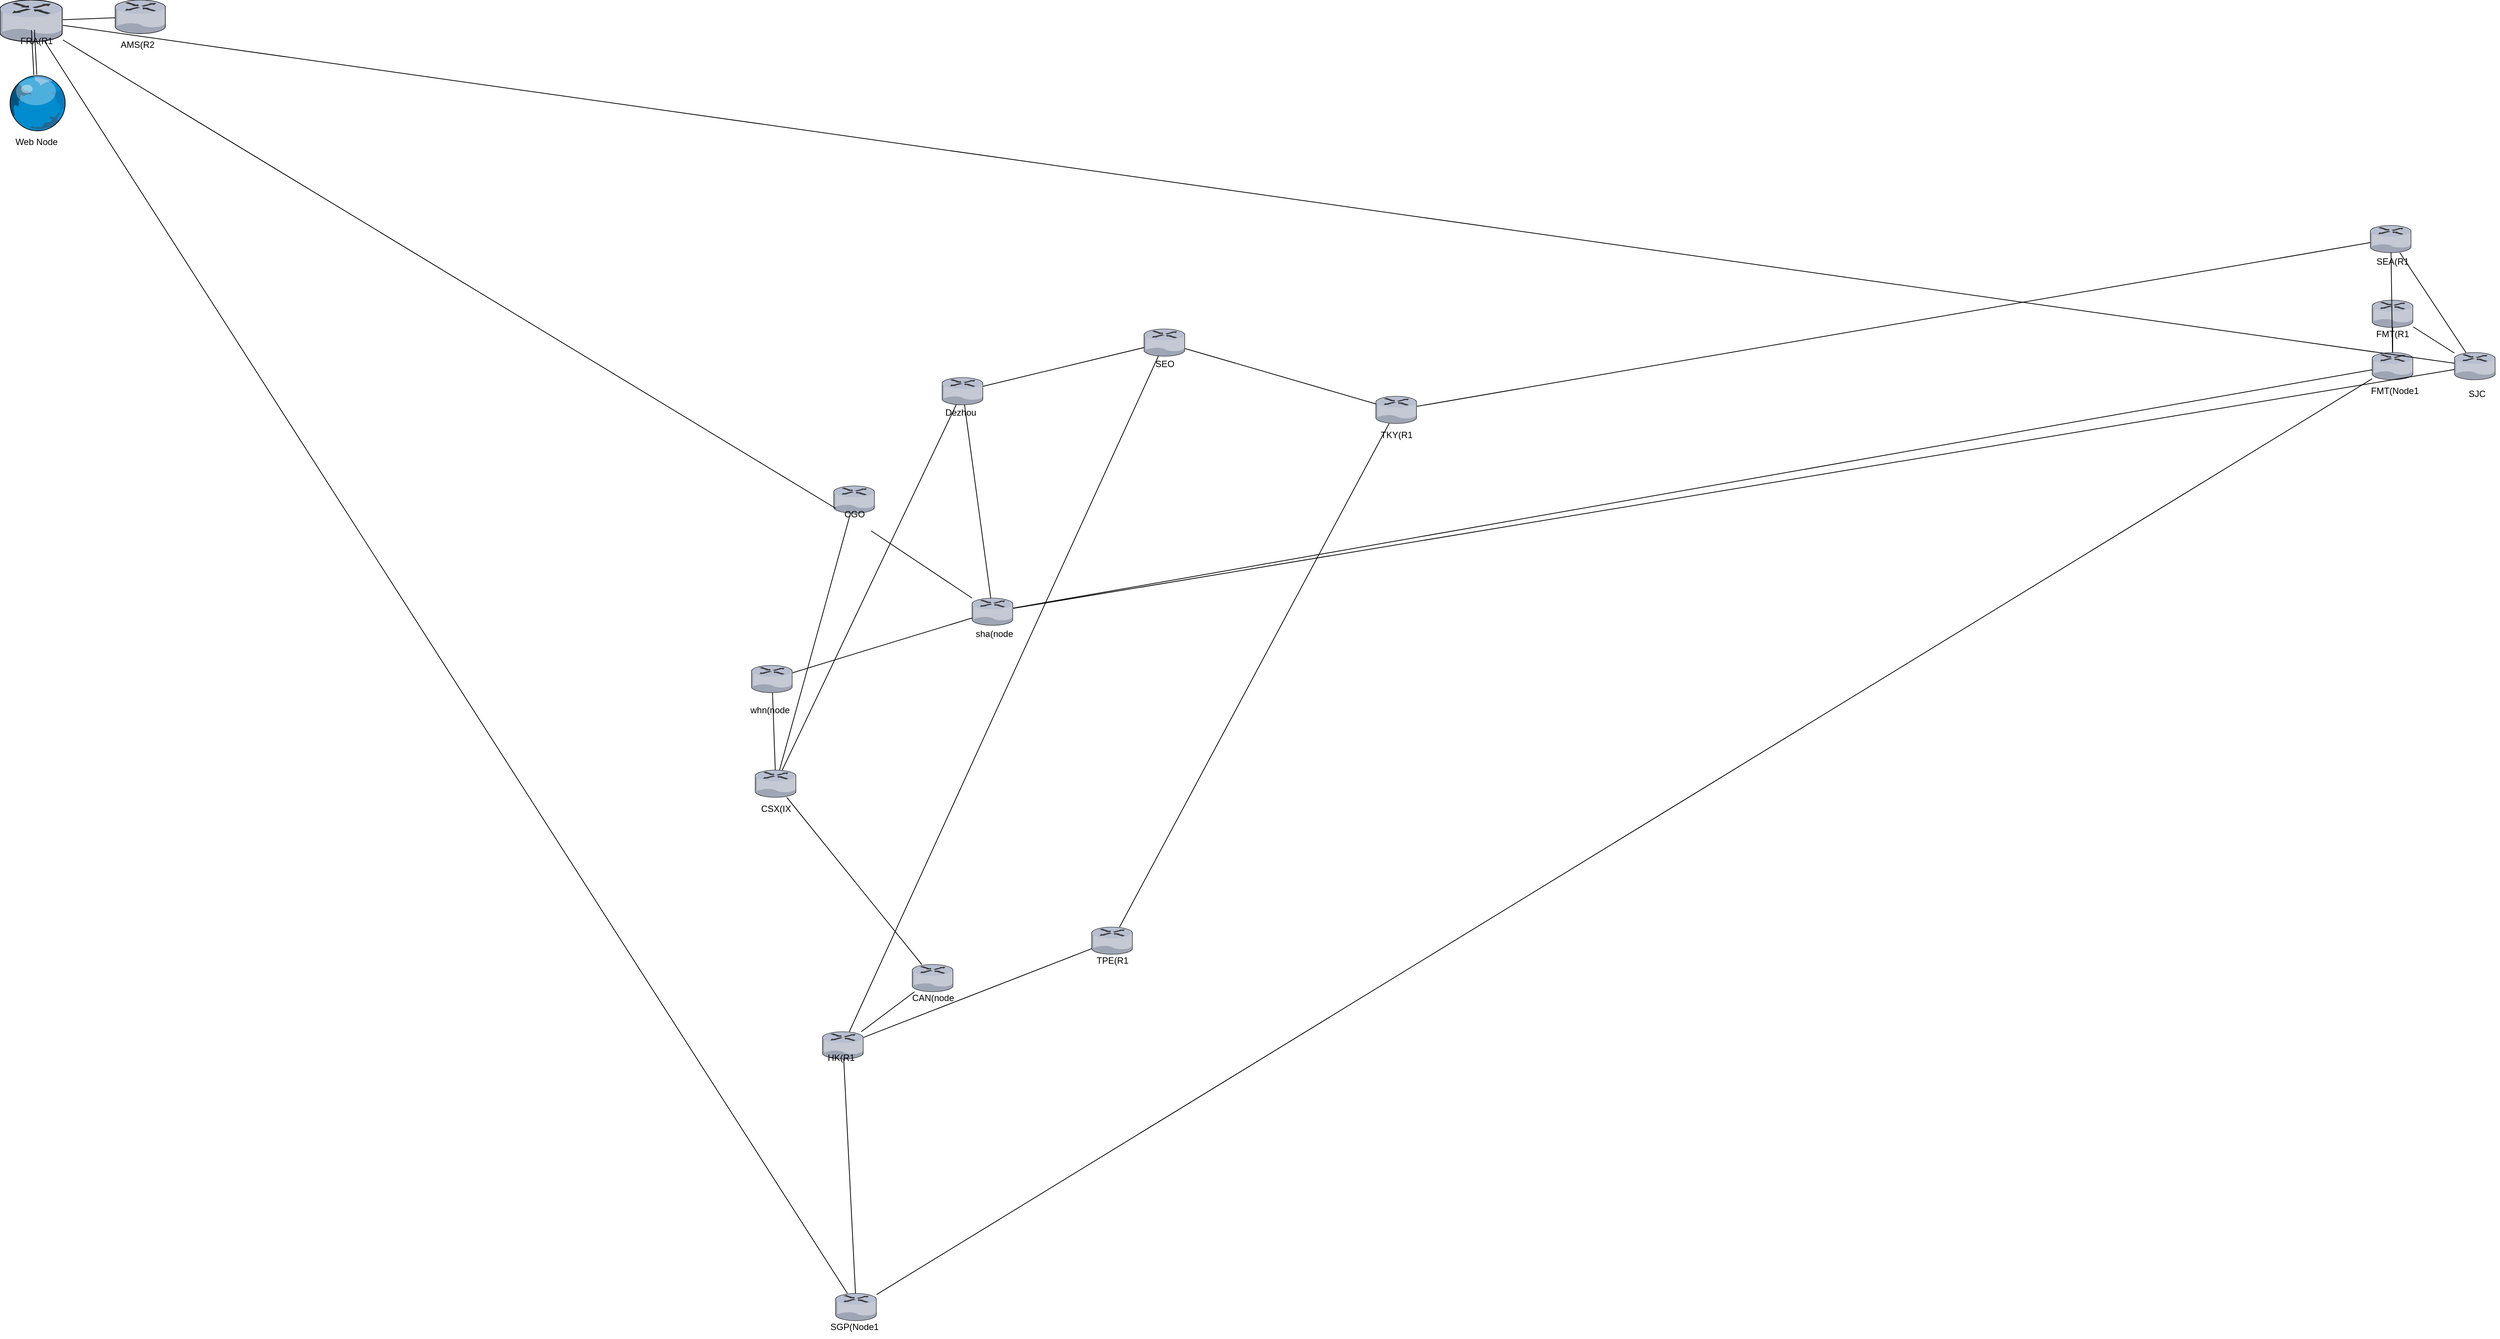 <mxfile version="20.8.10" type="github">
  <diagram name="Page-1" id="822b0af5-4adb-64df-f703-e8dfc1f81529">
    <mxGraphModel dx="4511" dy="3041" grid="1" gridSize="10" guides="1" tooltips="1" connect="1" arrows="1" fold="1" page="1" pageScale="1" pageWidth="1100" pageHeight="850" background="none" math="0" shadow="0">
      <root>
        <mxCell id="0" />
        <mxCell id="1" parent="0" />
        <mxCell id="Qd_EPmQraksvdraPAf4v-13" value="" style="verticalLabelPosition=bottom;sketch=0;aspect=fixed;html=1;verticalAlign=top;strokeColor=none;align=center;outlineConnect=0;shape=mxgraph.citrix.router;" vertex="1" parent="1">
          <mxGeometry x="2742.5" y="-148.5" width="55" height="36.5" as="geometry" />
        </mxCell>
        <mxCell id="Qd_EPmQraksvdraPAf4v-14" value="FMT(R1" style="text;strokeColor=none;align=center;fillColor=none;html=1;verticalAlign=middle;whiteSpace=wrap;rounded=0;" vertex="1" parent="1">
          <mxGeometry x="2740" y="-118.5" width="60" height="30" as="geometry" />
        </mxCell>
        <mxCell id="Qd_EPmQraksvdraPAf4v-15" value="" style="verticalLabelPosition=bottom;sketch=0;aspect=fixed;html=1;verticalAlign=top;strokeColor=none;align=center;outlineConnect=0;shape=mxgraph.citrix.router;" vertex="1" parent="1">
          <mxGeometry x="2742.5" y="-78.5" width="55" height="36.5" as="geometry" />
        </mxCell>
        <mxCell id="Qd_EPmQraksvdraPAf4v-16" value="&lt;div&gt;FMT(Node1&lt;/div&gt;" style="text;strokeColor=none;align=center;fillColor=none;html=1;verticalAlign=middle;whiteSpace=wrap;rounded=0;" vertex="1" parent="1">
          <mxGeometry x="2742.5" y="-42" width="60" height="30" as="geometry" />
        </mxCell>
        <mxCell id="Qd_EPmQraksvdraPAf4v-17" value="" style="verticalLabelPosition=bottom;sketch=0;aspect=fixed;html=1;verticalAlign=top;strokeColor=none;align=center;outlineConnect=0;shape=mxgraph.citrix.router;" vertex="1" parent="1">
          <mxGeometry x="2740" y="-248.5" width="55" height="36.5" as="geometry" />
        </mxCell>
        <mxCell id="Qd_EPmQraksvdraPAf4v-18" value="&lt;div&gt;SEA(R1&lt;/div&gt;" style="text;strokeColor=none;align=center;fillColor=none;html=1;verticalAlign=middle;whiteSpace=wrap;rounded=0;" vertex="1" parent="1">
          <mxGeometry x="2740" y="-218.5" width="60" height="36.5" as="geometry" />
        </mxCell>
        <mxCell id="Qd_EPmQraksvdraPAf4v-19" value="" style="verticalLabelPosition=bottom;sketch=0;aspect=fixed;html=1;verticalAlign=top;strokeColor=none;align=center;outlineConnect=0;shape=mxgraph.citrix.router;" vertex="1" parent="1">
          <mxGeometry x="2852.5" y="-78.5" width="55" height="36.5" as="geometry" />
        </mxCell>
        <mxCell id="Qd_EPmQraksvdraPAf4v-20" value="SJC" style="text;strokeColor=none;align=center;fillColor=none;html=1;verticalAlign=middle;whiteSpace=wrap;rounded=0;" vertex="1" parent="1">
          <mxGeometry x="2852.5" y="-38.5" width="60" height="30" as="geometry" />
        </mxCell>
        <mxCell id="Qd_EPmQraksvdraPAf4v-47" value="" style="verticalLabelPosition=bottom;sketch=0;aspect=fixed;html=1;verticalAlign=top;strokeColor=none;align=center;outlineConnect=0;shape=mxgraph.citrix.router;" vertex="1" parent="1">
          <mxGeometry x="687.5" y="1180" width="55" height="36.5" as="geometry" />
        </mxCell>
        <mxCell id="Qd_EPmQraksvdraPAf4v-48" value="SGP(Node1" style="text;strokeColor=none;align=center;fillColor=none;html=1;verticalAlign=middle;whiteSpace=wrap;rounded=0;" vertex="1" parent="1">
          <mxGeometry x="682.5" y="1210" width="60" height="30" as="geometry" />
        </mxCell>
        <mxCell id="Qd_EPmQraksvdraPAf4v-49" value="" style="verticalLabelPosition=bottom;sketch=0;aspect=fixed;html=1;verticalAlign=top;strokeColor=none;align=center;outlineConnect=0;shape=mxgraph.citrix.router;" vertex="1" parent="1">
          <mxGeometry x="670" y="830" width="55" height="36.5" as="geometry" />
        </mxCell>
        <mxCell id="Qd_EPmQraksvdraPAf4v-50" value="HK(R1" style="text;strokeColor=none;align=center;fillColor=none;html=1;verticalAlign=middle;whiteSpace=wrap;rounded=0;" vertex="1" parent="1">
          <mxGeometry x="665" y="850" width="60" height="30" as="geometry" />
        </mxCell>
        <mxCell id="Qd_EPmQraksvdraPAf4v-51" value="" style="verticalLabelPosition=bottom;sketch=0;aspect=fixed;html=1;verticalAlign=top;strokeColor=none;align=center;outlineConnect=0;shape=mxgraph.citrix.router;" vertex="1" parent="1">
          <mxGeometry x="1030" y="690" width="55" height="36.5" as="geometry" />
        </mxCell>
        <mxCell id="Qd_EPmQraksvdraPAf4v-52" value="TPE(R1" style="text;strokeColor=none;align=center;fillColor=none;html=1;verticalAlign=middle;whiteSpace=wrap;rounded=0;" vertex="1" parent="1">
          <mxGeometry x="1027.5" y="720" width="60" height="30" as="geometry" />
        </mxCell>
        <mxCell id="Qd_EPmQraksvdraPAf4v-53" value="" style="verticalLabelPosition=bottom;sketch=0;aspect=fixed;html=1;verticalAlign=top;strokeColor=none;align=center;outlineConnect=0;shape=mxgraph.citrix.router;" vertex="1" parent="1">
          <mxGeometry x="790" y="740" width="55" height="36.5" as="geometry" />
        </mxCell>
        <mxCell id="Qd_EPmQraksvdraPAf4v-54" value="CAN(node" style="text;strokeColor=none;align=center;fillColor=none;html=1;verticalAlign=middle;whiteSpace=wrap;rounded=0;" vertex="1" parent="1">
          <mxGeometry x="787.5" y="770" width="60" height="30" as="geometry" />
        </mxCell>
        <mxCell id="Qd_EPmQraksvdraPAf4v-55" value="" style="verticalLabelPosition=bottom;sketch=0;aspect=fixed;html=1;verticalAlign=top;strokeColor=none;align=center;outlineConnect=0;shape=mxgraph.citrix.router;" vertex="1" parent="1">
          <mxGeometry x="580" y="480" width="55" height="36.5" as="geometry" />
        </mxCell>
        <mxCell id="Qd_EPmQraksvdraPAf4v-56" value="CSX(IX" style="text;strokeColor=none;align=center;fillColor=none;html=1;verticalAlign=middle;whiteSpace=wrap;rounded=0;" vertex="1" parent="1">
          <mxGeometry x="577.5" y="516.5" width="60" height="30" as="geometry" />
        </mxCell>
        <mxCell id="Qd_EPmQraksvdraPAf4v-57" value="" style="verticalLabelPosition=bottom;sketch=0;aspect=fixed;html=1;verticalAlign=top;strokeColor=none;align=center;outlineConnect=0;shape=mxgraph.citrix.router;" vertex="1" parent="1">
          <mxGeometry x="575" y="340" width="55" height="36.5" as="geometry" />
        </mxCell>
        <mxCell id="Qd_EPmQraksvdraPAf4v-58" value="&lt;div&gt;whn(node&lt;/div&gt;" style="text;strokeColor=none;align=center;fillColor=none;html=1;verticalAlign=middle;whiteSpace=wrap;rounded=0;" vertex="1" parent="1">
          <mxGeometry x="570" y="375" width="60" height="50" as="geometry" />
        </mxCell>
        <mxCell id="Qd_EPmQraksvdraPAf4v-59" value="" style="verticalLabelPosition=bottom;sketch=0;aspect=fixed;html=1;verticalAlign=top;strokeColor=none;align=center;outlineConnect=0;shape=mxgraph.citrix.router;" vertex="1" parent="1">
          <mxGeometry x="870" y="250" width="55" height="36.5" as="geometry" />
        </mxCell>
        <mxCell id="Qd_EPmQraksvdraPAf4v-61" value="sha(node" style="text;strokeColor=none;align=center;fillColor=none;html=1;verticalAlign=middle;whiteSpace=wrap;rounded=0;" vertex="1" parent="1">
          <mxGeometry x="870" y="286.5" width="60" height="22.25" as="geometry" />
        </mxCell>
        <mxCell id="Qd_EPmQraksvdraPAf4v-69" value="" style="verticalLabelPosition=bottom;sketch=0;aspect=fixed;html=1;verticalAlign=top;strokeColor=none;align=center;outlineConnect=0;shape=mxgraph.citrix.router;" vertex="1" parent="1">
          <mxGeometry x="-430" y="-550" width="84.07" height="55.79" as="geometry" />
        </mxCell>
        <mxCell id="Qd_EPmQraksvdraPAf4v-70" value="FRA(R1" style="text;strokeColor=none;align=center;fillColor=none;html=1;verticalAlign=middle;whiteSpace=wrap;rounded=0;" vertex="1" parent="1">
          <mxGeometry x="-410.96" y="-500" width="60" height="10" as="geometry" />
        </mxCell>
        <mxCell id="Qd_EPmQraksvdraPAf4v-71" value="" style="verticalLabelPosition=bottom;sketch=0;aspect=fixed;html=1;verticalAlign=top;strokeColor=none;align=center;outlineConnect=0;shape=mxgraph.citrix.globe;" vertex="1" parent="1">
          <mxGeometry x="-420" y="-450" width="78.5" height="75" as="geometry" />
        </mxCell>
        <mxCell id="Qd_EPmQraksvdraPAf4v-72" value="Web Node" style="text;strokeColor=none;align=center;fillColor=none;html=1;verticalAlign=middle;whiteSpace=wrap;rounded=0;" vertex="1" parent="1">
          <mxGeometry x="-410.96" y="-375" width="60" height="30" as="geometry" />
        </mxCell>
        <mxCell id="Qd_EPmQraksvdraPAf4v-73" value="" style="shape=link;html=1;rounded=0;" edge="1" parent="1" target="Qd_EPmQraksvdraPAf4v-71">
          <mxGeometry width="100" relative="1" as="geometry">
            <mxPoint x="-386" y="-510" as="sourcePoint" />
            <mxPoint x="-286" y="-510" as="targetPoint" />
          </mxGeometry>
        </mxCell>
        <mxCell id="Qd_EPmQraksvdraPAf4v-74" value="" style="verticalLabelPosition=bottom;sketch=0;aspect=fixed;html=1;verticalAlign=top;strokeColor=none;align=center;outlineConnect=0;shape=mxgraph.citrix.router;" vertex="1" parent="1">
          <mxGeometry x="-276" y="-550" width="67.81" height="45" as="geometry" />
        </mxCell>
        <mxCell id="Qd_EPmQraksvdraPAf4v-75" value="AMS(R2" style="text;strokeColor=none;align=center;fillColor=none;html=1;verticalAlign=middle;whiteSpace=wrap;rounded=0;" vertex="1" parent="1">
          <mxGeometry x="-276" y="-505" width="60" height="30" as="geometry" />
        </mxCell>
        <mxCell id="Qd_EPmQraksvdraPAf4v-76" value="" style="endArrow=none;html=1;rounded=0;" edge="1" parent="1" source="Qd_EPmQraksvdraPAf4v-69" target="Qd_EPmQraksvdraPAf4v-74">
          <mxGeometry width="50" height="50" relative="1" as="geometry">
            <mxPoint x="44" y="-320" as="sourcePoint" />
            <mxPoint x="94" y="-370" as="targetPoint" />
            <Array as="points" />
          </mxGeometry>
        </mxCell>
        <mxCell id="Qd_EPmQraksvdraPAf4v-86" value="" style="verticalLabelPosition=bottom;sketch=0;aspect=fixed;html=1;verticalAlign=top;strokeColor=none;align=center;outlineConnect=0;shape=mxgraph.citrix.router;" vertex="1" parent="1">
          <mxGeometry x="1100" y="-110" width="55" height="36.5" as="geometry" />
        </mxCell>
        <mxCell id="Qd_EPmQraksvdraPAf4v-87" value="" style="verticalLabelPosition=bottom;sketch=0;aspect=fixed;html=1;verticalAlign=top;strokeColor=none;align=center;outlineConnect=0;shape=mxgraph.citrix.router;" vertex="1" parent="1">
          <mxGeometry x="1410" y="-20" width="55" height="36.5" as="geometry" />
        </mxCell>
        <mxCell id="Qd_EPmQraksvdraPAf4v-88" value="" style="verticalLabelPosition=bottom;sketch=0;aspect=fixed;html=1;verticalAlign=top;strokeColor=none;align=center;outlineConnect=0;shape=mxgraph.citrix.router;" vertex="1" parent="1">
          <mxGeometry x="685" y="100" width="55" height="36.5" as="geometry" />
        </mxCell>
        <mxCell id="Qd_EPmQraksvdraPAf4v-89" value="" style="verticalLabelPosition=bottom;sketch=0;aspect=fixed;html=1;verticalAlign=top;strokeColor=none;align=center;outlineConnect=0;shape=mxgraph.citrix.router;" vertex="1" parent="1">
          <mxGeometry x="830" y="-45" width="55" height="36.5" as="geometry" />
        </mxCell>
        <mxCell id="Qd_EPmQraksvdraPAf4v-90" value="" style="endArrow=none;html=1;rounded=0;" edge="1" parent="1" source="Qd_EPmQraksvdraPAf4v-69" target="Qd_EPmQraksvdraPAf4v-19">
          <mxGeometry width="50" height="50" relative="1" as="geometry">
            <mxPoint x="80" y="-90" as="sourcePoint" />
            <mxPoint x="2530" y="-470" as="targetPoint" />
          </mxGeometry>
        </mxCell>
        <mxCell id="Qd_EPmQraksvdraPAf4v-91" value="" style="endArrow=none;html=1;rounded=0;" edge="1" parent="1" source="Qd_EPmQraksvdraPAf4v-19" target="Qd_EPmQraksvdraPAf4v-17">
          <mxGeometry width="50" height="50" relative="1" as="geometry">
            <mxPoint x="2570" y="-210" as="sourcePoint" />
            <mxPoint x="2620" y="-260" as="targetPoint" />
          </mxGeometry>
        </mxCell>
        <mxCell id="Qd_EPmQraksvdraPAf4v-92" value="" style="endArrow=none;html=1;rounded=0;" edge="1" parent="1" source="Qd_EPmQraksvdraPAf4v-15" target="Qd_EPmQraksvdraPAf4v-13">
          <mxGeometry width="50" height="50" relative="1" as="geometry">
            <mxPoint x="2570" y="-210" as="sourcePoint" />
            <mxPoint x="2620" y="-260" as="targetPoint" />
          </mxGeometry>
        </mxCell>
        <mxCell id="Qd_EPmQraksvdraPAf4v-93" value="" style="endArrow=none;html=1;rounded=0;" edge="1" parent="1" source="Qd_EPmQraksvdraPAf4v-87" target="Qd_EPmQraksvdraPAf4v-17">
          <mxGeometry width="50" height="50" relative="1" as="geometry">
            <mxPoint x="2070" y="150" as="sourcePoint" />
            <mxPoint x="2120" y="100" as="targetPoint" />
          </mxGeometry>
        </mxCell>
        <mxCell id="Qd_EPmQraksvdraPAf4v-94" value="" style="endArrow=none;html=1;rounded=0;" edge="1" parent="1" source="Qd_EPmQraksvdraPAf4v-86" target="Qd_EPmQraksvdraPAf4v-87">
          <mxGeometry width="50" height="50" relative="1" as="geometry">
            <mxPoint x="1480" y="150" as="sourcePoint" />
            <mxPoint x="1530" y="100" as="targetPoint" />
          </mxGeometry>
        </mxCell>
        <mxCell id="Qd_EPmQraksvdraPAf4v-95" value="" style="endArrow=none;html=1;rounded=0;" edge="1" parent="1" source="Qd_EPmQraksvdraPAf4v-89" target="Qd_EPmQraksvdraPAf4v-86">
          <mxGeometry width="50" height="50" relative="1" as="geometry">
            <mxPoint x="1030" y="150" as="sourcePoint" />
            <mxPoint x="1080" y="100" as="targetPoint" />
          </mxGeometry>
        </mxCell>
        <mxCell id="Qd_EPmQraksvdraPAf4v-96" value="" style="endArrow=none;html=1;rounded=0;" edge="1" parent="1" source="Qd_EPmQraksvdraPAf4v-89" target="Qd_EPmQraksvdraPAf4v-59">
          <mxGeometry width="50" height="50" relative="1" as="geometry">
            <mxPoint x="1030" y="150" as="sourcePoint" />
            <mxPoint x="1080" y="100" as="targetPoint" />
          </mxGeometry>
        </mxCell>
        <mxCell id="Qd_EPmQraksvdraPAf4v-97" value="" style="endArrow=none;html=1;rounded=0;" edge="1" parent="1" source="Qd_EPmQraksvdraPAf4v-55" target="Qd_EPmQraksvdraPAf4v-89">
          <mxGeometry width="50" height="50" relative="1" as="geometry">
            <mxPoint x="1030" y="150" as="sourcePoint" />
            <mxPoint x="1080" y="100" as="targetPoint" />
          </mxGeometry>
        </mxCell>
        <mxCell id="Qd_EPmQraksvdraPAf4v-98" value="" style="endArrow=none;html=1;rounded=0;" edge="1" parent="1" source="Qd_EPmQraksvdraPAf4v-57" target="Qd_EPmQraksvdraPAf4v-55">
          <mxGeometry width="50" height="50" relative="1" as="geometry">
            <mxPoint x="1030" y="150" as="sourcePoint" />
            <mxPoint x="1080" y="100" as="targetPoint" />
          </mxGeometry>
        </mxCell>
        <mxCell id="Qd_EPmQraksvdraPAf4v-99" value="" style="endArrow=none;html=1;rounded=0;" edge="1" parent="1" source="Qd_EPmQraksvdraPAf4v-88" target="Qd_EPmQraksvdraPAf4v-55">
          <mxGeometry width="50" height="50" relative="1" as="geometry">
            <mxPoint x="1030" y="150" as="sourcePoint" />
            <mxPoint x="1080" y="100" as="targetPoint" />
          </mxGeometry>
        </mxCell>
        <mxCell id="Qd_EPmQraksvdraPAf4v-100" value="" style="endArrow=none;html=1;rounded=0;" edge="1" parent="1" source="Qd_EPmQraksvdraPAf4v-59" target="Qd_EPmQraksvdraPAf4v-15">
          <mxGeometry width="50" height="50" relative="1" as="geometry">
            <mxPoint x="1030" y="150" as="sourcePoint" />
            <mxPoint x="1680" y="180" as="targetPoint" />
          </mxGeometry>
        </mxCell>
        <mxCell id="Qd_EPmQraksvdraPAf4v-101" value="" style="endArrow=none;html=1;rounded=0;startArrow=none;" edge="1" parent="1" source="Qd_EPmQraksvdraPAf4v-109" target="Qd_EPmQraksvdraPAf4v-69">
          <mxGeometry width="50" height="50" relative="1" as="geometry">
            <mxPoint x="600" y="150" as="sourcePoint" />
            <mxPoint x="-100" y="-300" as="targetPoint" />
          </mxGeometry>
        </mxCell>
        <mxCell id="Qd_EPmQraksvdraPAf4v-102" value="" style="endArrow=none;html=1;rounded=0;" edge="1" parent="1" source="Qd_EPmQraksvdraPAf4v-51" target="Qd_EPmQraksvdraPAf4v-49">
          <mxGeometry width="50" height="50" relative="1" as="geometry">
            <mxPoint x="1060" y="670" as="sourcePoint" />
            <mxPoint x="1110" y="620" as="targetPoint" />
          </mxGeometry>
        </mxCell>
        <mxCell id="Qd_EPmQraksvdraPAf4v-103" value="" style="endArrow=none;html=1;rounded=0;" edge="1" parent="1" source="Qd_EPmQraksvdraPAf4v-53" target="Qd_EPmQraksvdraPAf4v-55">
          <mxGeometry width="50" height="50" relative="1" as="geometry">
            <mxPoint x="1060" y="670" as="sourcePoint" />
            <mxPoint x="1110" y="620" as="targetPoint" />
          </mxGeometry>
        </mxCell>
        <mxCell id="Qd_EPmQraksvdraPAf4v-104" value="" style="endArrow=none;html=1;rounded=0;" edge="1" parent="1" source="Qd_EPmQraksvdraPAf4v-49" target="Qd_EPmQraksvdraPAf4v-53">
          <mxGeometry width="50" height="50" relative="1" as="geometry">
            <mxPoint x="1060" y="670" as="sourcePoint" />
            <mxPoint x="1110" y="620" as="targetPoint" />
          </mxGeometry>
        </mxCell>
        <mxCell id="Qd_EPmQraksvdraPAf4v-105" value="" style="endArrow=none;html=1;rounded=0;" edge="1" parent="1" source="Qd_EPmQraksvdraPAf4v-47" target="Qd_EPmQraksvdraPAf4v-49">
          <mxGeometry width="50" height="50" relative="1" as="geometry">
            <mxPoint x="1060" y="920" as="sourcePoint" />
            <mxPoint x="1110" y="870" as="targetPoint" />
          </mxGeometry>
        </mxCell>
        <mxCell id="Qd_EPmQraksvdraPAf4v-106" value="" style="endArrow=none;html=1;rounded=0;" edge="1" parent="1" source="Qd_EPmQraksvdraPAf4v-51" target="Qd_EPmQraksvdraPAf4v-87">
          <mxGeometry width="50" height="50" relative="1" as="geometry">
            <mxPoint x="1060" y="530" as="sourcePoint" />
            <mxPoint x="1110" y="480" as="targetPoint" />
          </mxGeometry>
        </mxCell>
        <mxCell id="Qd_EPmQraksvdraPAf4v-107" value="TKY(R1" style="text;strokeColor=none;align=center;fillColor=none;html=1;verticalAlign=middle;whiteSpace=wrap;rounded=0;" vertex="1" parent="1">
          <mxGeometry x="1407.5" y="16.5" width="60" height="30" as="geometry" />
        </mxCell>
        <mxCell id="Qd_EPmQraksvdraPAf4v-108" value="SEO" style="text;strokeColor=none;align=center;fillColor=none;html=1;verticalAlign=middle;whiteSpace=wrap;rounded=0;" vertex="1" parent="1">
          <mxGeometry x="1097.5" y="-78.5" width="60" height="30" as="geometry" />
        </mxCell>
        <mxCell id="Qd_EPmQraksvdraPAf4v-110" value="" style="endArrow=none;html=1;rounded=0;" edge="1" parent="1" source="Qd_EPmQraksvdraPAf4v-59" target="Qd_EPmQraksvdraPAf4v-109">
          <mxGeometry width="50" height="50" relative="1" as="geometry">
            <mxPoint x="870" y="251.342" as="sourcePoint" />
            <mxPoint x="-345.93" y="-496.26" as="targetPoint" />
          </mxGeometry>
        </mxCell>
        <mxCell id="Qd_EPmQraksvdraPAf4v-109" value="&lt;div&gt;CGO&lt;/div&gt;&lt;div&gt;&lt;br&gt;&lt;/div&gt;" style="text;strokeColor=none;align=center;fillColor=none;html=1;verticalAlign=middle;whiteSpace=wrap;rounded=0;" vertex="1" parent="1">
          <mxGeometry x="682.5" y="130" width="60" height="30" as="geometry" />
        </mxCell>
        <mxCell id="Qd_EPmQraksvdraPAf4v-111" value="Dezhou" style="text;strokeColor=none;align=center;fillColor=none;html=1;verticalAlign=middle;whiteSpace=wrap;rounded=0;" vertex="1" parent="1">
          <mxGeometry x="825" y="-13.5" width="60" height="30" as="geometry" />
        </mxCell>
        <mxCell id="Qd_EPmQraksvdraPAf4v-112" value="" style="endArrow=none;html=1;rounded=0;" edge="1" parent="1" source="Qd_EPmQraksvdraPAf4v-49" target="Qd_EPmQraksvdraPAf4v-86">
          <mxGeometry width="50" height="50" relative="1" as="geometry">
            <mxPoint x="1060" y="240" as="sourcePoint" />
            <mxPoint x="1110" y="190" as="targetPoint" />
          </mxGeometry>
        </mxCell>
        <mxCell id="Qd_EPmQraksvdraPAf4v-113" value="" style="endArrow=none;html=1;rounded=0;" edge="1" parent="1" source="Qd_EPmQraksvdraPAf4v-69" target="Qd_EPmQraksvdraPAf4v-47">
          <mxGeometry width="50" height="50" relative="1" as="geometry">
            <mxPoint x="-240" y="-140" as="sourcePoint" />
            <mxPoint x="410" y="330" as="targetPoint" />
          </mxGeometry>
        </mxCell>
        <mxCell id="Qd_EPmQraksvdraPAf4v-114" value="" style="endArrow=none;html=1;rounded=0;" edge="1" parent="1" source="Qd_EPmQraksvdraPAf4v-13" target="Qd_EPmQraksvdraPAf4v-19">
          <mxGeometry width="50" height="50" relative="1" as="geometry">
            <mxPoint x="2340" y="-30" as="sourcePoint" />
            <mxPoint x="2390" y="-80" as="targetPoint" />
          </mxGeometry>
        </mxCell>
        <mxCell id="Qd_EPmQraksvdraPAf4v-115" value="" style="endArrow=none;html=1;rounded=0;" edge="1" parent="1" source="Qd_EPmQraksvdraPAf4v-15" target="Qd_EPmQraksvdraPAf4v-17">
          <mxGeometry width="50" height="50" relative="1" as="geometry">
            <mxPoint x="2340" y="-30" as="sourcePoint" />
            <mxPoint x="2390" y="-80" as="targetPoint" />
          </mxGeometry>
        </mxCell>
        <mxCell id="Qd_EPmQraksvdraPAf4v-116" value="" style="endArrow=none;html=1;rounded=0;" edge="1" parent="1" source="Qd_EPmQraksvdraPAf4v-19" target="Qd_EPmQraksvdraPAf4v-59">
          <mxGeometry width="50" height="50" relative="1" as="geometry">
            <mxPoint x="1970" y="-30" as="sourcePoint" />
            <mxPoint x="1760" y="370" as="targetPoint" />
          </mxGeometry>
        </mxCell>
        <mxCell id="Qd_EPmQraksvdraPAf4v-117" value="" style="endArrow=none;html=1;rounded=0;" edge="1" parent="1" source="Qd_EPmQraksvdraPAf4v-47" target="Qd_EPmQraksvdraPAf4v-15">
          <mxGeometry width="50" height="50" relative="1" as="geometry">
            <mxPoint x="940" y="1050" as="sourcePoint" />
            <mxPoint x="2250" y="690" as="targetPoint" />
          </mxGeometry>
        </mxCell>
        <mxCell id="Qd_EPmQraksvdraPAf4v-119" value="" style="endArrow=none;html=1;rounded=0;" edge="1" parent="1" source="Qd_EPmQraksvdraPAf4v-57" target="Qd_EPmQraksvdraPAf4v-59">
          <mxGeometry width="50" height="50" relative="1" as="geometry">
            <mxPoint x="870" y="440" as="sourcePoint" />
            <mxPoint x="920" y="390" as="targetPoint" />
          </mxGeometry>
        </mxCell>
      </root>
    </mxGraphModel>
  </diagram>
</mxfile>
